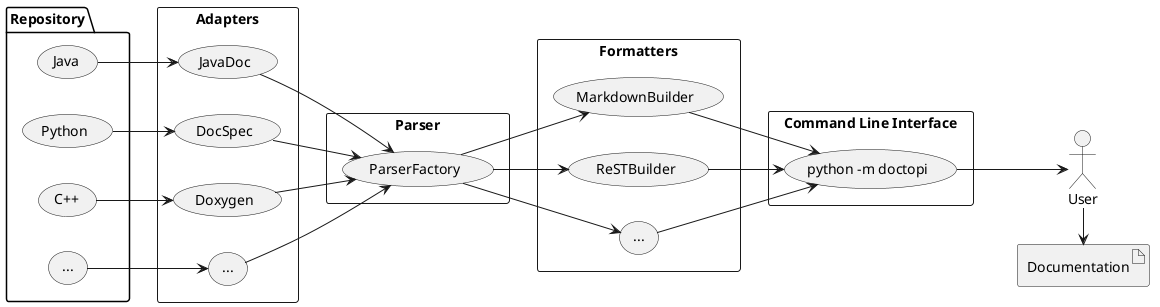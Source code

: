 @startuml

left to right direction
actor User as u

package Repository {
  usecase "Java"
  usecase "Python"
  usecase "C++" as CPP
  usecase "..." as OTHER_REPO
}

rectangle Adapters {
  usecase "JavaDoc"
  usecase "DocSpec"
  usecase "Doxygen"
  usecase "..." as OTHER_ADAPTER
}

Java --> JavaDoc
CPP --> Doxygen
Python --> DocSpec
OTHER_REPO --> OTHER_ADAPTER

rectangle Parser {
  usecase "ParserFactory"
}

JavaDoc --> ParserFactory
Doxygen --> ParserFactory
DocSpec --> ParserFactory
OTHER_ADAPTER --> ParserFactory

rectangle Formatters {
  usecase MarkdownBuilder as MD
  usecase ReSTBuilder as ReST
  usecase "..." as OTHER_FORMATTER
}

ParserFactory --> MD
ParserFactory --> ReST
ParserFactory --> OTHER_FORMATTER

rectangle "Command Line Interface" {
  usecase "python -m doctopi" as cmd
}

artifact Documentation

MD --> cmd
ReST --> cmd
OTHER_FORMATTER --> cmd

cmd --> u
u -> Documentation

@enduml